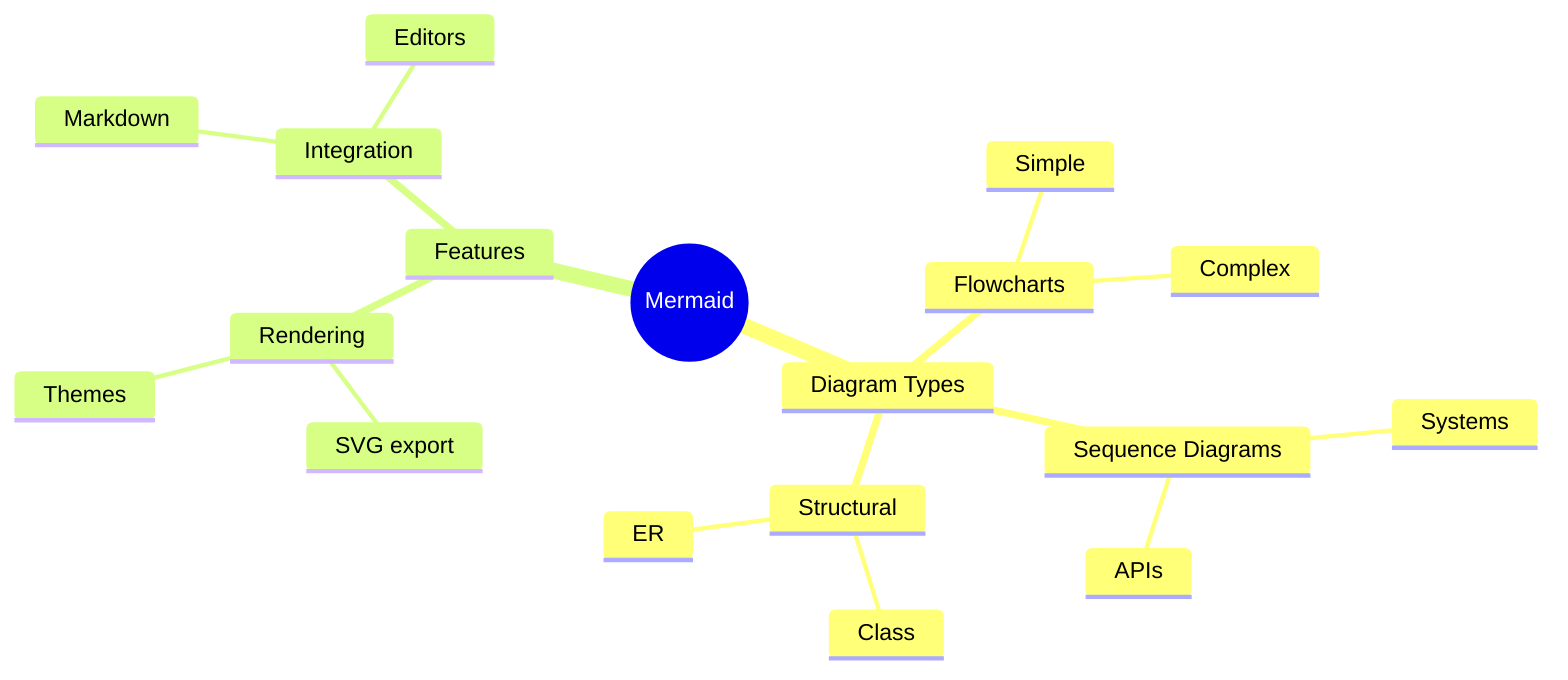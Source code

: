 mindmap
  root((Mermaid))
    Diagram Types
      Flowcharts
        Simple
        Complex
      Sequence Diagrams
        Systems
        APIs
      Structural
        Class
        ER
    Features
      Rendering
        SVG export
        Themes
      Integration
        Markdown
        Editors